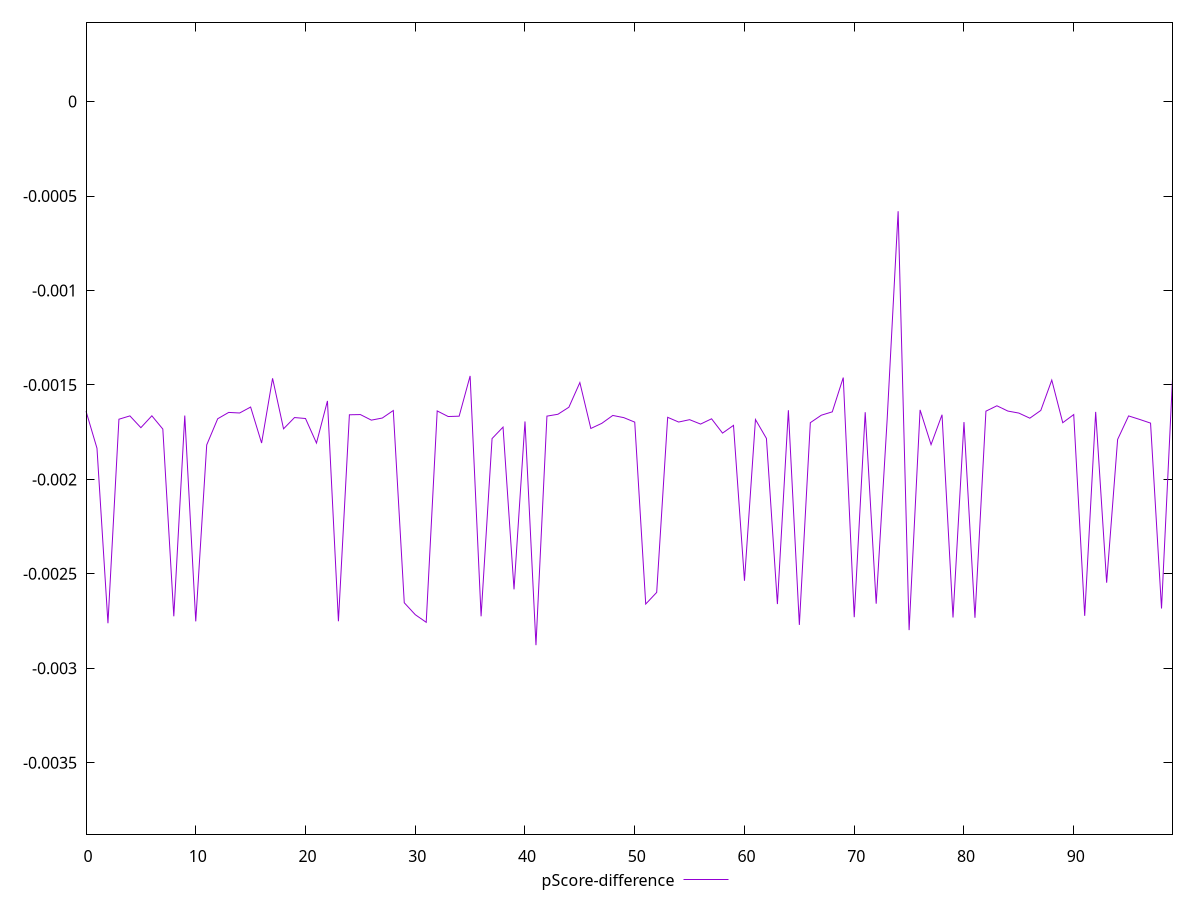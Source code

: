 reset

$pScoreDifference <<EOF
0 -0.0016387232308892052
1 -0.001835290557584912
2 -0.002761274336810615
3 -0.0016815099639864162
4 -0.001663903673424727
5 -0.0017262724094310178
6 -0.0016633886882811977
7 -0.0017336531712739411
8 -0.0027247184878327335
9 -0.0016620533831124273
10 -0.002751305491212497
11 -0.0018173027658956453
12 -0.001679024957447539
13 -0.001645514465218767
14 -0.0016485138681421319
15 -0.0016170169220026676
16 -0.001807564132583761
17 -0.0014650354516088093
18 -0.0017323056460292197
19 -0.0016726476134787394
20 -0.0016777211420903049
21 -0.0018076156438302515
22 -0.0015846849038929633
23 -0.0027509658345357124
24 -0.0016580136801869205
25 -0.0016568591821113365
26 -0.0016863317943733858
27 -0.0016751663922869309
28 -0.0016353842667962137
29 -0.00265291313209548
30 -0.002715951003065875
31 -0.002756462301340523
32 -0.001637600532769956
33 -0.0016672326680244876
34 -0.0016654067209871393
35 -0.001452367127285803
36 -0.002724588060854849
37 -0.0017837935767075486
38 -0.0017233263214725403
39 -0.0025820593664866998
40 -0.0016933466013595577
41 -0.0028776107480519286
42 -0.0016651083546282974
43 -0.001655292503620176
44 -0.001617983627495434
45 -0.0014875555736670876
46 -0.0017304603143848407
47 -0.0017032526063458509
48 -0.0016615310918230985
49 -0.0016730539263402067
50 -0.0016968573018284472
51 -0.002659725044033001
52 -0.0025981962202488162
53 -0.0016713824922414133
54 -0.0016964250417224047
55 -0.0016838805078680519
56 -0.001707230724261155
57 -0.0016792842521082818
58 -0.001754959976667303
59 -0.0017141126890753977
60 -0.0025365131481034364
61 -0.001683009324504825
62 -0.0017832183421746528
63 -0.0026598989390632655
64 -0.0016338978238064072
65 -0.0027703548197683947
66 -0.0016998283787922341
67 -0.0016602703638373129
68 -0.0016424079553232218
69 -0.0014610726061778934
70 -0.0027294411746887626
71 -0.0016445047010700264
72 -0.0026577761627025742
73 -0.0016822888032983485
74 -0.0005805743599470725
75 -0.00279788388417046
76 -0.0016321242126653424
77 -0.0018159749986365048
78 -0.0016577877525503215
79 -0.0027311766376012514
80 -0.0016965409579055013
81 -0.0027325954684285225
82 -0.0016388636088520148
83 -0.0016103754995437924
84 -0.0016383257550930397
85 -0.0016489696140074006
86 -0.0016760267357656122
87 -0.0016349963179415061
88 -0.0014743761183659831
89 -0.0016999838237857778
90 -0.001656863042301282
91 -0.002722135027146022
92 -0.0016427914729608695
93 -0.0025469039064880405
94 -0.0017885292401429442
95 -0.0016640082339154372
96 -0.001682439136820646
97 -0.0017020784525423327
98 -0.0026834112590966575
99 -0.0014675051207904133
EOF

set key outside below
set xrange [0:99]
set yrange [-0.0038776107480519286:0.0004194256400529275]
set trange [-0.0038776107480519286:0.0004194256400529275]
set terminal svg size 640, 500 enhanced background rgb 'white'
set output "reports/report_00031_2021-02-24T23-18-18.084Z/interactive/samples/card/pScore-difference/values.svg"

plot $pScoreDifference title "pScore-difference" with line

reset

